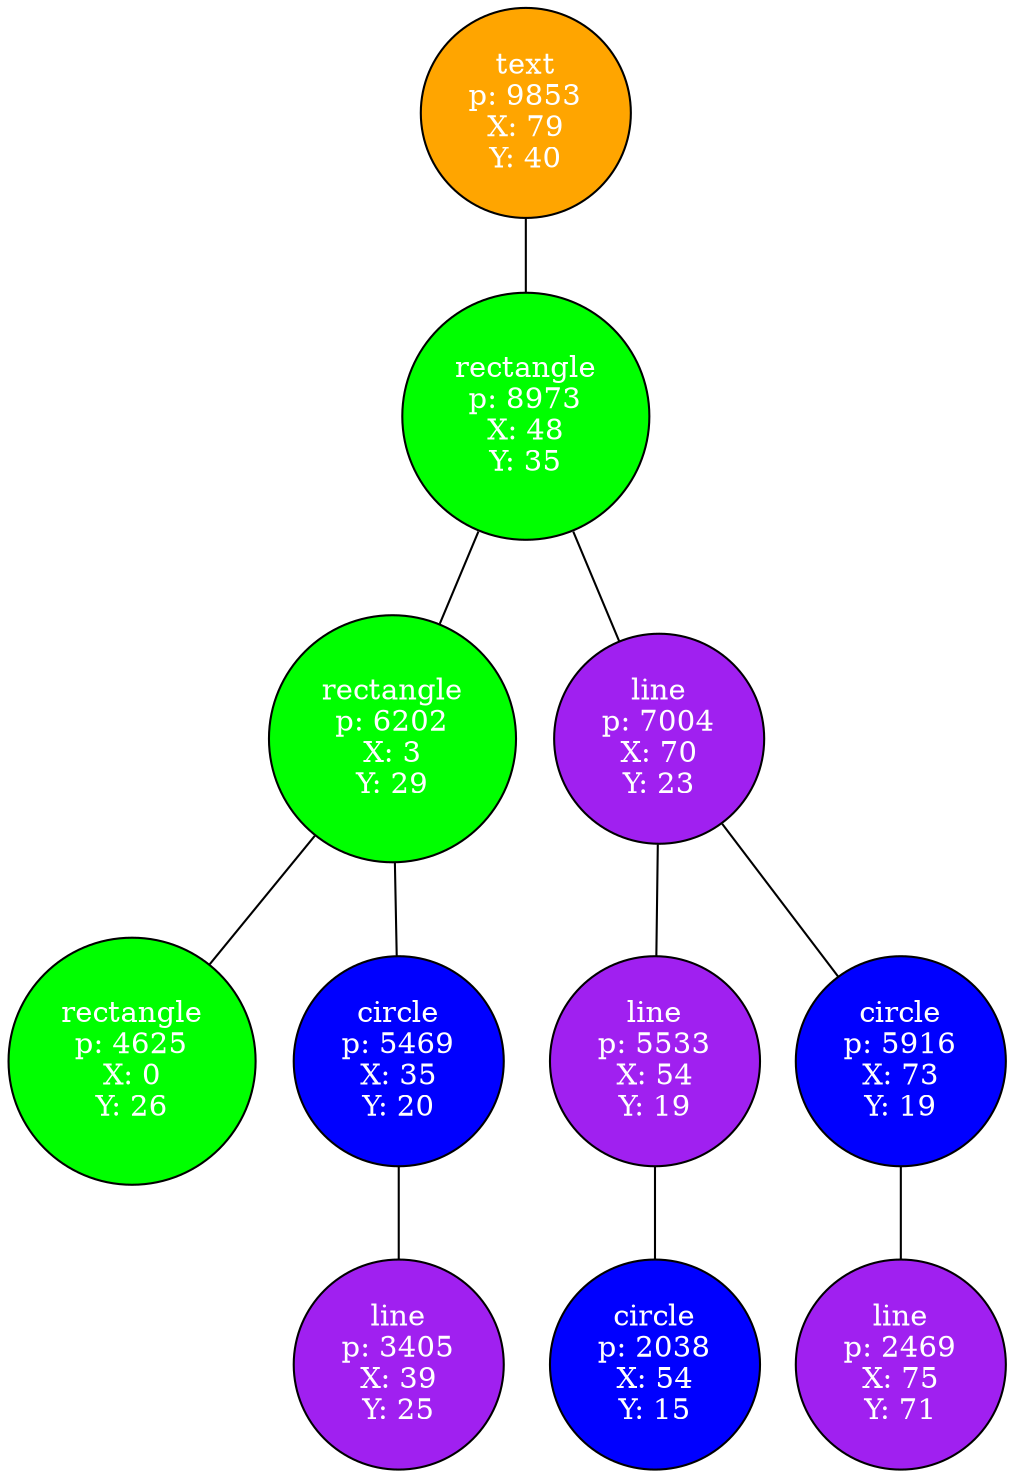 graph G {
	rankdir=TB;
	node [shape=circle];
	"0x5642a71720e0" [label="text
p: 9853
X: 79\nY: 40", color=black, fontcolor=white, style=filled, fillcolor=orange];
	"0x5642a71720e0" -- "0x5642a7171be0";
	"0x5642a7171be0" [label="rectangle
p: 8973
X: 48\nY: 35", color=black, fontcolor=white, style=filled, fillcolor=green];
	"0x5642a7171be0" -- "0x5642a7171c60";
	"0x5642a7171c60" [label="rectangle
p: 6202
X: 3\nY: 29", color=black, fontcolor=white, style=filled, fillcolor=green];
	"0x5642a7171c60" -- "0x5642a7171ce0";
	"0x5642a7171ce0" [label="rectangle
p: 4625
X: 0\nY: 26", color=black, fontcolor=white, style=filled, fillcolor=green];
	"0x5642a7171c60" -- "0x5642a7171d60";
	"0x5642a7171d60" [label="circle
p: 5469
X: 35\nY: 20", color=black, fontcolor=white, style=filled, fillcolor=blue];
	"0x5642a7171d60" -- "0x5642a7171ee0";
	"0x5642a7171ee0" [label="line
p: 3405
X: 39\nY: 25", color=black, fontcolor=white, style=filled, fillcolor=purple];
	"0x5642a7171be0" -- "0x5642a7171fe0";
	"0x5642a7171fe0" [label="line
p: 7004
X: 70\nY: 23", color=black, fontcolor=white, style=filled, fillcolor=purple];
	"0x5642a7171fe0" -- "0x5642a7171f60";
	"0x5642a7171f60" [label="line
p: 5533
X: 54\nY: 19", color=black, fontcolor=white, style=filled, fillcolor=purple];
	"0x5642a7171f60" -- "0x5642a7171de0";
	"0x5642a7171de0" [label="circle
p: 2038
X: 54\nY: 15", color=black, fontcolor=white, style=filled, fillcolor=blue];
	"0x5642a7171fe0" -- "0x5642a7171e60";
	"0x5642a7171e60" [label="circle
p: 5916
X: 73\nY: 19", color=black, fontcolor=white, style=filled, fillcolor=blue];
	"0x5642a7171e60" -- "0x5642a7172060";
	"0x5642a7172060" [label="line
p: 2469
X: 75\nY: 71", color=black, fontcolor=white, style=filled, fillcolor=purple];
}
